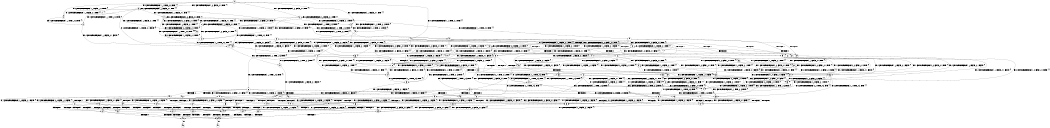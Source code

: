 digraph BCG {
size = "7, 10.5";
center = TRUE;
node [shape = circle];
0 [peripheries = 2];
0 -> 1 [label = "EX !0 !ATOMIC_EXCH_BRANCH (1, +1, TRUE, +0, 2, TRUE) !{}"];
0 -> 2 [label = "EX !2 !ATOMIC_EXCH_BRANCH (1, +0, FALSE, +0, 1, TRUE) !{}"];
0 -> 3 [label = "EX !1 !ATOMIC_EXCH_BRANCH (2, +0, FALSE, +0, 1, TRUE) !{}"];
0 -> 4 [label = "EX !0 !ATOMIC_EXCH_BRANCH (1, +1, TRUE, +0, 2, TRUE) !{}"];
0 -> 5 [label = "EX !2 !ATOMIC_EXCH_BRANCH (1, +0, FALSE, +0, 1, TRUE) !{}"];
0 -> 6 [label = "EX !1 !ATOMIC_EXCH_BRANCH (2, +0, FALSE, +0, 1, TRUE) !{}"];
1 -> 7 [label = "EX !2 !ATOMIC_EXCH_BRANCH (1, +0, FALSE, +0, 1, FALSE) !{}"];
2 -> 8 [label = "EX !0 !ATOMIC_EXCH_BRANCH (1, +1, TRUE, +0, 2, TRUE) !{}"];
3 -> 9 [label = "EX !0 !ATOMIC_EXCH_BRANCH (1, +1, TRUE, +0, 2, TRUE) !{}"];
4 -> 7 [label = "EX !2 !ATOMIC_EXCH_BRANCH (1, +0, FALSE, +0, 1, FALSE) !{}"];
4 -> 10 [label = "EX !1 !ATOMIC_EXCH_BRANCH (2, +0, FALSE, +0, 1, TRUE) !{}"];
4 -> 11 [label = "TERMINATE !0"];
4 -> 12 [label = "EX !2 !ATOMIC_EXCH_BRANCH (1, +0, FALSE, +0, 1, FALSE) !{}"];
4 -> 13 [label = "EX !1 !ATOMIC_EXCH_BRANCH (2, +0, FALSE, +0, 1, TRUE) !{}"];
4 -> 14 [label = "TERMINATE !0"];
5 -> 2 [label = "EX !2 !ATOMIC_EXCH_BRANCH (1, +0, FALSE, +0, 1, TRUE) !{}"];
5 -> 8 [label = "EX !0 !ATOMIC_EXCH_BRANCH (1, +1, TRUE, +0, 2, TRUE) !{}"];
5 -> 15 [label = "EX !1 !ATOMIC_EXCH_BRANCH (2, +0, FALSE, +0, 1, TRUE) !{}"];
5 -> 5 [label = "EX !2 !ATOMIC_EXCH_BRANCH (1, +0, FALSE, +0, 1, TRUE) !{}"];
5 -> 16 [label = "EX !0 !ATOMIC_EXCH_BRANCH (1, +1, TRUE, +0, 2, TRUE) !{}"];
5 -> 17 [label = "EX !1 !ATOMIC_EXCH_BRANCH (2, +0, FALSE, +0, 1, TRUE) !{}"];
6 -> 3 [label = "EX !1 !ATOMIC_EXCH_BRANCH (2, +0, FALSE, +0, 1, TRUE) !{}"];
6 -> 9 [label = "EX !0 !ATOMIC_EXCH_BRANCH (1, +1, TRUE, +0, 2, TRUE) !{}"];
6 -> 18 [label = "EX !2 !ATOMIC_EXCH_BRANCH (1, +0, FALSE, +0, 1, TRUE) !{}"];
6 -> 6 [label = "EX !1 !ATOMIC_EXCH_BRANCH (2, +0, FALSE, +0, 1, TRUE) !{}"];
6 -> 19 [label = "EX !0 !ATOMIC_EXCH_BRANCH (1, +1, TRUE, +0, 2, TRUE) !{}"];
6 -> 20 [label = "EX !2 !ATOMIC_EXCH_BRANCH (1, +0, FALSE, +0, 1, TRUE) !{}"];
7 -> 21 [label = "EX !2 !ATOMIC_EXCH_BRANCH (2, +1, TRUE, +0, 3, TRUE) !{}"];
8 -> 7 [label = "EX !2 !ATOMIC_EXCH_BRANCH (1, +0, FALSE, +0, 1, FALSE) !{}"];
9 -> 10 [label = "EX !1 !ATOMIC_EXCH_BRANCH (2, +0, FALSE, +0, 1, TRUE) !{}"];
10 -> 22 [label = "EX !2 !ATOMIC_EXCH_BRANCH (1, +0, FALSE, +0, 1, FALSE) !{}"];
11 -> 23 [label = "EX !2 !ATOMIC_EXCH_BRANCH (1, +0, FALSE, +0, 1, FALSE) !{}"];
12 -> 21 [label = "EX !2 !ATOMIC_EXCH_BRANCH (2, +1, TRUE, +0, 3, TRUE) !{}"];
12 -> 24 [label = "EX !1 !ATOMIC_EXCH_BRANCH (2, +0, FALSE, +0, 1, TRUE) !{}"];
12 -> 25 [label = "TERMINATE !0"];
12 -> 26 [label = "EX !2 !ATOMIC_EXCH_BRANCH (2, +1, TRUE, +0, 3, TRUE) !{}"];
12 -> 27 [label = "EX !1 !ATOMIC_EXCH_BRANCH (2, +0, FALSE, +0, 1, TRUE) !{}"];
12 -> 28 [label = "TERMINATE !0"];
13 -> 10 [label = "EX !1 !ATOMIC_EXCH_BRANCH (2, +0, FALSE, +0, 1, TRUE) !{}"];
13 -> 22 [label = "EX !2 !ATOMIC_EXCH_BRANCH (1, +0, FALSE, +0, 1, FALSE) !{}"];
13 -> 29 [label = "TERMINATE !0"];
13 -> 13 [label = "EX !1 !ATOMIC_EXCH_BRANCH (2, +0, FALSE, +0, 1, TRUE) !{}"];
13 -> 30 [label = "EX !2 !ATOMIC_EXCH_BRANCH (1, +0, FALSE, +0, 1, FALSE) !{}"];
13 -> 31 [label = "TERMINATE !0"];
14 -> 23 [label = "EX !2 !ATOMIC_EXCH_BRANCH (1, +0, FALSE, +0, 1, FALSE) !{}"];
14 -> 32 [label = "EX !1 !ATOMIC_EXCH_BRANCH (2, +0, FALSE, +0, 1, TRUE) !{}"];
14 -> 33 [label = "EX !2 !ATOMIC_EXCH_BRANCH (1, +0, FALSE, +0, 1, FALSE) !{}"];
14 -> 34 [label = "EX !1 !ATOMIC_EXCH_BRANCH (2, +0, FALSE, +0, 1, TRUE) !{}"];
15 -> 18 [label = "EX !2 !ATOMIC_EXCH_BRANCH (1, +0, FALSE, +0, 1, TRUE) !{}"];
16 -> 7 [label = "EX !2 !ATOMIC_EXCH_BRANCH (1, +0, FALSE, +0, 1, FALSE) !{}"];
16 -> 35 [label = "EX !1 !ATOMIC_EXCH_BRANCH (2, +0, FALSE, +0, 1, TRUE) !{}"];
16 -> 36 [label = "TERMINATE !0"];
16 -> 12 [label = "EX !2 !ATOMIC_EXCH_BRANCH (1, +0, FALSE, +0, 1, FALSE) !{}"];
16 -> 37 [label = "EX !1 !ATOMIC_EXCH_BRANCH (2, +0, FALSE, +0, 1, TRUE) !{}"];
16 -> 38 [label = "TERMINATE !0"];
17 -> 15 [label = "EX !1 !ATOMIC_EXCH_BRANCH (2, +0, FALSE, +0, 1, TRUE) !{}"];
17 -> 18 [label = "EX !2 !ATOMIC_EXCH_BRANCH (1, +0, FALSE, +0, 1, TRUE) !{}"];
17 -> 39 [label = "EX !0 !ATOMIC_EXCH_BRANCH (1, +1, TRUE, +0, 2, TRUE) !{}"];
17 -> 17 [label = "EX !1 !ATOMIC_EXCH_BRANCH (2, +0, FALSE, +0, 1, TRUE) !{}"];
17 -> 20 [label = "EX !2 !ATOMIC_EXCH_BRANCH (1, +0, FALSE, +0, 1, TRUE) !{}"];
17 -> 40 [label = "EX !0 !ATOMIC_EXCH_BRANCH (1, +1, TRUE, +0, 2, TRUE) !{}"];
18 -> 39 [label = "EX !0 !ATOMIC_EXCH_BRANCH (1, +1, TRUE, +0, 2, TRUE) !{}"];
19 -> 10 [label = "EX !1 !ATOMIC_EXCH_BRANCH (2, +0, FALSE, +0, 1, TRUE) !{}"];
19 -> 22 [label = "EX !2 !ATOMIC_EXCH_BRANCH (1, +0, FALSE, +0, 1, FALSE) !{}"];
19 -> 29 [label = "TERMINATE !0"];
19 -> 13 [label = "EX !1 !ATOMIC_EXCH_BRANCH (2, +0, FALSE, +0, 1, TRUE) !{}"];
19 -> 30 [label = "EX !2 !ATOMIC_EXCH_BRANCH (1, +0, FALSE, +0, 1, FALSE) !{}"];
19 -> 31 [label = "TERMINATE !0"];
20 -> 15 [label = "EX !1 !ATOMIC_EXCH_BRANCH (2, +0, FALSE, +0, 1, TRUE) !{}"];
20 -> 18 [label = "EX !2 !ATOMIC_EXCH_BRANCH (1, +0, FALSE, +0, 1, TRUE) !{}"];
20 -> 39 [label = "EX !0 !ATOMIC_EXCH_BRANCH (1, +1, TRUE, +0, 2, TRUE) !{}"];
20 -> 17 [label = "EX !1 !ATOMIC_EXCH_BRANCH (2, +0, FALSE, +0, 1, TRUE) !{}"];
20 -> 20 [label = "EX !2 !ATOMIC_EXCH_BRANCH (1, +0, FALSE, +0, 1, TRUE) !{}"];
20 -> 40 [label = "EX !0 !ATOMIC_EXCH_BRANCH (1, +1, TRUE, +0, 2, TRUE) !{}"];
21 -> 41 [label = "EX !1 !ATOMIC_EXCH_BRANCH (2, +0, FALSE, +0, 1, FALSE) !{}"];
22 -> 24 [label = "EX !1 !ATOMIC_EXCH_BRANCH (2, +0, FALSE, +0, 1, TRUE) !{}"];
23 -> 42 [label = "EX !2 !ATOMIC_EXCH_BRANCH (2, +1, TRUE, +0, 3, TRUE) !{}"];
24 -> 43 [label = "EX !2 !ATOMIC_EXCH_BRANCH (2, +1, TRUE, +0, 3, TRUE) !{}"];
25 -> 44 [label = "EX !1 !ATOMIC_EXCH_BRANCH (2, +0, FALSE, +0, 1, TRUE) !{}"];
26 -> 41 [label = "EX !1 !ATOMIC_EXCH_BRANCH (2, +0, FALSE, +0, 1, FALSE) !{}"];
26 -> 45 [label = "TERMINATE !0"];
26 -> 46 [label = "TERMINATE !2"];
26 -> 47 [label = "EX !1 !ATOMIC_EXCH_BRANCH (2, +0, FALSE, +0, 1, FALSE) !{}"];
26 -> 48 [label = "TERMINATE !0"];
26 -> 49 [label = "TERMINATE !2"];
27 -> 24 [label = "EX !1 !ATOMIC_EXCH_BRANCH (2, +0, FALSE, +0, 1, TRUE) !{}"];
27 -> 43 [label = "EX !2 !ATOMIC_EXCH_BRANCH (2, +1, TRUE, +0, 3, TRUE) !{}"];
27 -> 50 [label = "TERMINATE !0"];
27 -> 27 [label = "EX !1 !ATOMIC_EXCH_BRANCH (2, +0, FALSE, +0, 1, TRUE) !{}"];
27 -> 51 [label = "EX !2 !ATOMIC_EXCH_BRANCH (2, +1, TRUE, +0, 3, TRUE) !{}"];
27 -> 52 [label = "TERMINATE !0"];
28 -> 44 [label = "EX !1 !ATOMIC_EXCH_BRANCH (2, +0, FALSE, +0, 1, TRUE) !{}"];
28 -> 42 [label = "EX !2 !ATOMIC_EXCH_BRANCH (2, +1, TRUE, +0, 3, TRUE) !{}"];
28 -> 53 [label = "EX !1 !ATOMIC_EXCH_BRANCH (2, +0, FALSE, +0, 1, TRUE) !{}"];
28 -> 54 [label = "EX !2 !ATOMIC_EXCH_BRANCH (2, +1, TRUE, +0, 3, TRUE) !{}"];
29 -> 55 [label = "EX !2 !ATOMIC_EXCH_BRANCH (1, +0, FALSE, +0, 1, FALSE) !{}"];
30 -> 24 [label = "EX !1 !ATOMIC_EXCH_BRANCH (2, +0, FALSE, +0, 1, TRUE) !{}"];
30 -> 43 [label = "EX !2 !ATOMIC_EXCH_BRANCH (2, +1, TRUE, +0, 3, TRUE) !{}"];
30 -> 50 [label = "TERMINATE !0"];
30 -> 27 [label = "EX !1 !ATOMIC_EXCH_BRANCH (2, +0, FALSE, +0, 1, TRUE) !{}"];
30 -> 51 [label = "EX !2 !ATOMIC_EXCH_BRANCH (2, +1, TRUE, +0, 3, TRUE) !{}"];
30 -> 52 [label = "TERMINATE !0"];
31 -> 55 [label = "EX !2 !ATOMIC_EXCH_BRANCH (1, +0, FALSE, +0, 1, FALSE) !{}"];
31 -> 32 [label = "EX !1 !ATOMIC_EXCH_BRANCH (2, +0, FALSE, +0, 1, TRUE) !{}"];
31 -> 56 [label = "EX !2 !ATOMIC_EXCH_BRANCH (1, +0, FALSE, +0, 1, FALSE) !{}"];
31 -> 34 [label = "EX !1 !ATOMIC_EXCH_BRANCH (2, +0, FALSE, +0, 1, TRUE) !{}"];
32 -> 55 [label = "EX !2 !ATOMIC_EXCH_BRANCH (1, +0, FALSE, +0, 1, FALSE) !{}"];
33 -> 42 [label = "EX !2 !ATOMIC_EXCH_BRANCH (2, +1, TRUE, +0, 3, TRUE) !{}"];
33 -> 44 [label = "EX !1 !ATOMIC_EXCH_BRANCH (2, +0, FALSE, +0, 1, TRUE) !{}"];
33 -> 54 [label = "EX !2 !ATOMIC_EXCH_BRANCH (2, +1, TRUE, +0, 3, TRUE) !{}"];
33 -> 53 [label = "EX !1 !ATOMIC_EXCH_BRANCH (2, +0, FALSE, +0, 1, TRUE) !{}"];
34 -> 32 [label = "EX !1 !ATOMIC_EXCH_BRANCH (2, +0, FALSE, +0, 1, TRUE) !{}"];
34 -> 55 [label = "EX !2 !ATOMIC_EXCH_BRANCH (1, +0, FALSE, +0, 1, FALSE) !{}"];
34 -> 34 [label = "EX !1 !ATOMIC_EXCH_BRANCH (2, +0, FALSE, +0, 1, TRUE) !{}"];
34 -> 56 [label = "EX !2 !ATOMIC_EXCH_BRANCH (1, +0, FALSE, +0, 1, FALSE) !{}"];
35 -> 22 [label = "EX !2 !ATOMIC_EXCH_BRANCH (1, +0, FALSE, +0, 1, FALSE) !{}"];
36 -> 57 [label = "EX !1 !ATOMIC_EXCH_BRANCH (2, +0, FALSE, +0, 1, TRUE) !{}"];
37 -> 35 [label = "EX !1 !ATOMIC_EXCH_BRANCH (2, +0, FALSE, +0, 1, TRUE) !{}"];
37 -> 22 [label = "EX !2 !ATOMIC_EXCH_BRANCH (1, +0, FALSE, +0, 1, FALSE) !{}"];
37 -> 58 [label = "TERMINATE !0"];
37 -> 37 [label = "EX !1 !ATOMIC_EXCH_BRANCH (2, +0, FALSE, +0, 1, TRUE) !{}"];
37 -> 30 [label = "EX !2 !ATOMIC_EXCH_BRANCH (1, +0, FALSE, +0, 1, FALSE) !{}"];
37 -> 59 [label = "TERMINATE !0"];
38 -> 57 [label = "EX !1 !ATOMIC_EXCH_BRANCH (2, +0, FALSE, +0, 1, TRUE) !{}"];
38 -> 23 [label = "EX !2 !ATOMIC_EXCH_BRANCH (1, +0, FALSE, +0, 1, FALSE) !{}"];
38 -> 60 [label = "EX !1 !ATOMIC_EXCH_BRANCH (2, +0, FALSE, +0, 1, TRUE) !{}"];
38 -> 33 [label = "EX !2 !ATOMIC_EXCH_BRANCH (1, +0, FALSE, +0, 1, FALSE) !{}"];
39 -> 35 [label = "EX !1 !ATOMIC_EXCH_BRANCH (2, +0, FALSE, +0, 1, TRUE) !{}"];
40 -> 35 [label = "EX !1 !ATOMIC_EXCH_BRANCH (2, +0, FALSE, +0, 1, TRUE) !{}"];
40 -> 22 [label = "EX !2 !ATOMIC_EXCH_BRANCH (1, +0, FALSE, +0, 1, FALSE) !{}"];
40 -> 58 [label = "TERMINATE !0"];
40 -> 37 [label = "EX !1 !ATOMIC_EXCH_BRANCH (2, +0, FALSE, +0, 1, TRUE) !{}"];
40 -> 30 [label = "EX !2 !ATOMIC_EXCH_BRANCH (1, +0, FALSE, +0, 1, FALSE) !{}"];
40 -> 59 [label = "TERMINATE !0"];
41 -> 61 [label = "TERMINATE !0"];
42 -> 62 [label = "EX !1 !ATOMIC_EXCH_BRANCH (2, +0, FALSE, +0, 1, FALSE) !{}"];
43 -> 41 [label = "EX !1 !ATOMIC_EXCH_BRANCH (2, +0, FALSE, +0, 1, FALSE) !{}"];
44 -> 63 [label = "EX !2 !ATOMIC_EXCH_BRANCH (2, +1, TRUE, +0, 3, TRUE) !{}"];
45 -> 62 [label = "EX !1 !ATOMIC_EXCH_BRANCH (2, +0, FALSE, +0, 1, FALSE) !{}"];
46 -> 64 [label = "EX !1 !ATOMIC_EXCH_BRANCH (2, +0, FALSE, +0, 1, FALSE) !{}"];
47 -> 61 [label = "TERMINATE !0"];
47 -> 65 [label = "TERMINATE !2"];
47 -> 66 [label = "TERMINATE !1"];
47 -> 67 [label = "TERMINATE !0"];
47 -> 68 [label = "TERMINATE !2"];
47 -> 69 [label = "TERMINATE !1"];
48 -> 62 [label = "EX !1 !ATOMIC_EXCH_BRANCH (2, +0, FALSE, +0, 1, FALSE) !{}"];
48 -> 70 [label = "TERMINATE !2"];
48 -> 71 [label = "EX !1 !ATOMIC_EXCH_BRANCH (2, +0, FALSE, +0, 1, FALSE) !{}"];
48 -> 72 [label = "TERMINATE !2"];
49 -> 64 [label = "EX !1 !ATOMIC_EXCH_BRANCH (2, +0, FALSE, +0, 1, FALSE) !{}"];
49 -> 70 [label = "TERMINATE !0"];
49 -> 73 [label = "EX !1 !ATOMIC_EXCH_BRANCH (2, +0, FALSE, +0, 1, FALSE) !{}"];
49 -> 72 [label = "TERMINATE !0"];
50 -> 44 [label = "EX !1 !ATOMIC_EXCH_BRANCH (2, +0, FALSE, +0, 1, TRUE) !{}"];
51 -> 41 [label = "EX !1 !ATOMIC_EXCH_BRANCH (2, +0, FALSE, +0, 1, FALSE) !{}"];
51 -> 74 [label = "TERMINATE !0"];
51 -> 75 [label = "TERMINATE !2"];
51 -> 47 [label = "EX !1 !ATOMIC_EXCH_BRANCH (2, +0, FALSE, +0, 1, FALSE) !{}"];
51 -> 76 [label = "TERMINATE !0"];
51 -> 77 [label = "TERMINATE !2"];
52 -> 44 [label = "EX !1 !ATOMIC_EXCH_BRANCH (2, +0, FALSE, +0, 1, TRUE) !{}"];
52 -> 63 [label = "EX !2 !ATOMIC_EXCH_BRANCH (2, +1, TRUE, +0, 3, TRUE) !{}"];
52 -> 53 [label = "EX !1 !ATOMIC_EXCH_BRANCH (2, +0, FALSE, +0, 1, TRUE) !{}"];
52 -> 78 [label = "EX !2 !ATOMIC_EXCH_BRANCH (2, +1, TRUE, +0, 3, TRUE) !{}"];
53 -> 44 [label = "EX !1 !ATOMIC_EXCH_BRANCH (2, +0, FALSE, +0, 1, TRUE) !{}"];
53 -> 63 [label = "EX !2 !ATOMIC_EXCH_BRANCH (2, +1, TRUE, +0, 3, TRUE) !{}"];
53 -> 53 [label = "EX !1 !ATOMIC_EXCH_BRANCH (2, +0, FALSE, +0, 1, TRUE) !{}"];
53 -> 78 [label = "EX !2 !ATOMIC_EXCH_BRANCH (2, +1, TRUE, +0, 3, TRUE) !{}"];
54 -> 62 [label = "EX !1 !ATOMIC_EXCH_BRANCH (2, +0, FALSE, +0, 1, FALSE) !{}"];
54 -> 70 [label = "TERMINATE !2"];
54 -> 71 [label = "EX !1 !ATOMIC_EXCH_BRANCH (2, +0, FALSE, +0, 1, FALSE) !{}"];
54 -> 72 [label = "TERMINATE !2"];
55 -> 44 [label = "EX !1 !ATOMIC_EXCH_BRANCH (2, +0, FALSE, +0, 1, TRUE) !{}"];
56 -> 44 [label = "EX !1 !ATOMIC_EXCH_BRANCH (2, +0, FALSE, +0, 1, TRUE) !{}"];
56 -> 63 [label = "EX !2 !ATOMIC_EXCH_BRANCH (2, +1, TRUE, +0, 3, TRUE) !{}"];
56 -> 53 [label = "EX !1 !ATOMIC_EXCH_BRANCH (2, +0, FALSE, +0, 1, TRUE) !{}"];
56 -> 78 [label = "EX !2 !ATOMIC_EXCH_BRANCH (2, +1, TRUE, +0, 3, TRUE) !{}"];
57 -> 55 [label = "EX !2 !ATOMIC_EXCH_BRANCH (1, +0, FALSE, +0, 1, FALSE) !{}"];
58 -> 57 [label = "EX !1 !ATOMIC_EXCH_BRANCH (2, +0, FALSE, +0, 1, TRUE) !{}"];
59 -> 57 [label = "EX !1 !ATOMIC_EXCH_BRANCH (2, +0, FALSE, +0, 1, TRUE) !{}"];
59 -> 55 [label = "EX !2 !ATOMIC_EXCH_BRANCH (1, +0, FALSE, +0, 1, FALSE) !{}"];
59 -> 60 [label = "EX !1 !ATOMIC_EXCH_BRANCH (2, +0, FALSE, +0, 1, TRUE) !{}"];
59 -> 56 [label = "EX !2 !ATOMIC_EXCH_BRANCH (1, +0, FALSE, +0, 1, FALSE) !{}"];
60 -> 57 [label = "EX !1 !ATOMIC_EXCH_BRANCH (2, +0, FALSE, +0, 1, TRUE) !{}"];
60 -> 55 [label = "EX !2 !ATOMIC_EXCH_BRANCH (1, +0, FALSE, +0, 1, FALSE) !{}"];
60 -> 60 [label = "EX !1 !ATOMIC_EXCH_BRANCH (2, +0, FALSE, +0, 1, TRUE) !{}"];
60 -> 56 [label = "EX !2 !ATOMIC_EXCH_BRANCH (1, +0, FALSE, +0, 1, FALSE) !{}"];
61 -> 79 [label = "TERMINATE !2"];
62 -> 79 [label = "TERMINATE !2"];
63 -> 62 [label = "EX !1 !ATOMIC_EXCH_BRANCH (2, +0, FALSE, +0, 1, FALSE) !{}"];
64 -> 79 [label = "TERMINATE !0"];
65 -> 79 [label = "TERMINATE !0"];
66 -> 80 [label = "TERMINATE !0"];
67 -> 79 [label = "TERMINATE !2"];
67 -> 80 [label = "TERMINATE !1"];
67 -> 81 [label = "TERMINATE !2"];
67 -> 82 [label = "TERMINATE !1"];
68 -> 79 [label = "TERMINATE !0"];
68 -> 83 [label = "TERMINATE !1"];
68 -> 81 [label = "TERMINATE !0"];
68 -> 84 [label = "TERMINATE !1"];
69 -> 80 [label = "TERMINATE !0"];
69 -> 83 [label = "TERMINATE !2"];
69 -> 82 [label = "TERMINATE !0"];
69 -> 84 [label = "TERMINATE !2"];
70 -> 85 [label = "EX !1 !ATOMIC_EXCH_BRANCH (2, +0, FALSE, +0, 1, FALSE) !{}"];
71 -> 79 [label = "TERMINATE !2"];
71 -> 80 [label = "TERMINATE !1"];
71 -> 81 [label = "TERMINATE !2"];
71 -> 82 [label = "TERMINATE !1"];
72 -> 85 [label = "EX !1 !ATOMIC_EXCH_BRANCH (2, +0, FALSE, +0, 1, FALSE) !{}"];
72 -> 86 [label = "EX !1 !ATOMIC_EXCH_BRANCH (2, +0, FALSE, +0, 1, FALSE) !{}"];
73 -> 79 [label = "TERMINATE !0"];
73 -> 83 [label = "TERMINATE !1"];
73 -> 81 [label = "TERMINATE !0"];
73 -> 84 [label = "TERMINATE !1"];
74 -> 87 [label = "TERMINATE !2"];
75 -> 87 [label = "TERMINATE !0"];
76 -> 87 [label = "TERMINATE !2"];
76 -> 62 [label = "EX !1 !ATOMIC_EXCH_BRANCH (2, +0, FALSE, +0, 1, FALSE) !{}"];
76 -> 88 [label = "TERMINATE !2"];
76 -> 71 [label = "EX !1 !ATOMIC_EXCH_BRANCH (2, +0, FALSE, +0, 1, FALSE) !{}"];
77 -> 87 [label = "TERMINATE !0"];
77 -> 64 [label = "EX !1 !ATOMIC_EXCH_BRANCH (2, +0, FALSE, +0, 1, FALSE) !{}"];
77 -> 88 [label = "TERMINATE !0"];
77 -> 73 [label = "EX !1 !ATOMIC_EXCH_BRANCH (2, +0, FALSE, +0, 1, FALSE) !{}"];
78 -> 62 [label = "EX !1 !ATOMIC_EXCH_BRANCH (2, +0, FALSE, +0, 1, FALSE) !{}"];
78 -> 87 [label = "TERMINATE !2"];
78 -> 71 [label = "EX !1 !ATOMIC_EXCH_BRANCH (2, +0, FALSE, +0, 1, FALSE) !{}"];
78 -> 88 [label = "TERMINATE !2"];
79 -> 89 [label = "TERMINATE !1"];
80 -> 89 [label = "TERMINATE !2"];
81 -> 89 [label = "TERMINATE !1"];
81 -> 90 [label = "TERMINATE !1"];
82 -> 89 [label = "TERMINATE !2"];
82 -> 90 [label = "TERMINATE !2"];
83 -> 89 [label = "TERMINATE !0"];
84 -> 89 [label = "TERMINATE !0"];
84 -> 90 [label = "TERMINATE !0"];
85 -> 89 [label = "TERMINATE !1"];
86 -> 89 [label = "TERMINATE !1"];
86 -> 90 [label = "TERMINATE !1"];
87 -> 85 [label = "EX !1 !ATOMIC_EXCH_BRANCH (2, +0, FALSE, +0, 1, FALSE) !{}"];
88 -> 85 [label = "EX !1 !ATOMIC_EXCH_BRANCH (2, +0, FALSE, +0, 1, FALSE) !{}"];
88 -> 86 [label = "EX !1 !ATOMIC_EXCH_BRANCH (2, +0, FALSE, +0, 1, FALSE) !{}"];
89 -> 91 [label = "exit"];
90 -> 92 [label = "exit"];
}
